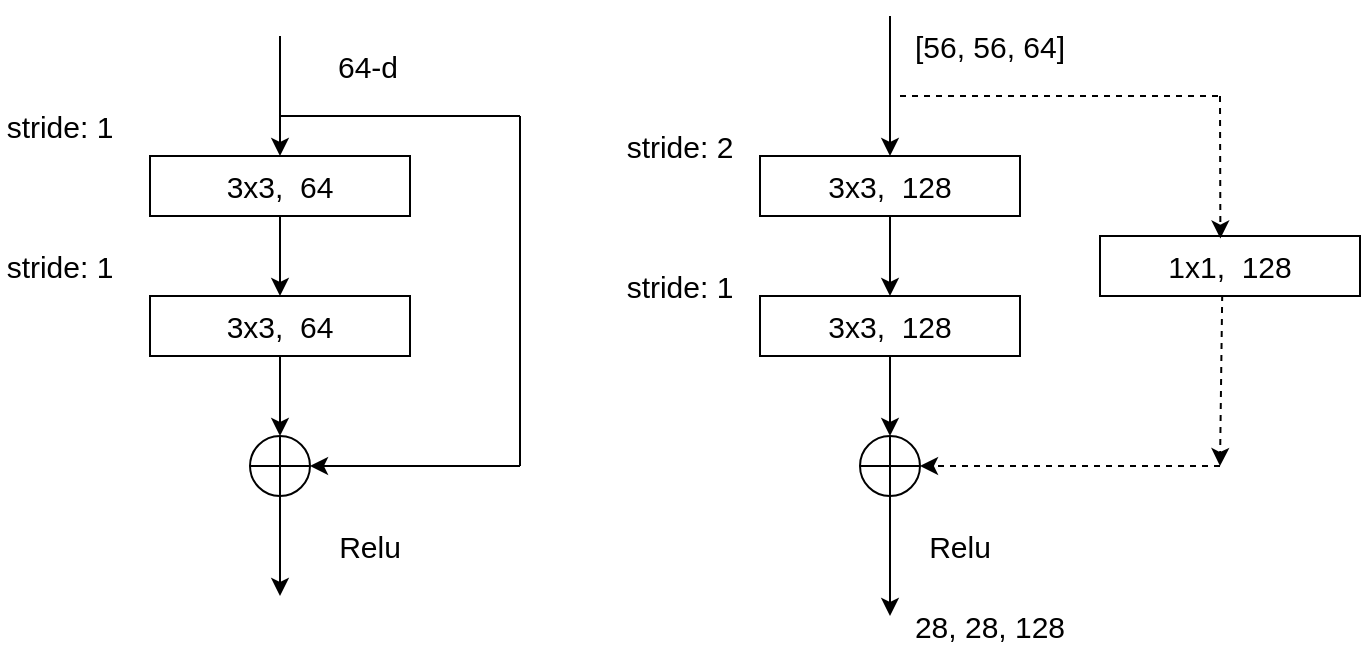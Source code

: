 <mxfile version="17.5.0" type="github">
  <diagram id="j_6UDLi3RJ-b9BGbpyXK" name="第 1 页">
    <mxGraphModel dx="823" dy="459" grid="1" gridSize="10" guides="1" tooltips="1" connect="1" arrows="1" fold="1" page="1" pageScale="1" pageWidth="827" pageHeight="1169" math="0" shadow="0">
      <root>
        <mxCell id="0" />
        <mxCell id="1" parent="0" />
        <mxCell id="iRqlwemfsiqbd64B7ARf-17" value="" style="group" vertex="1" connectable="0" parent="1">
          <mxGeometry x="90" y="70" width="260" height="280" as="geometry" />
        </mxCell>
        <mxCell id="iRqlwemfsiqbd64B7ARf-2" value="&lt;font style=&quot;font-size: 15px&quot;&gt;3x3,&amp;nbsp; 64&lt;/font&gt;" style="rounded=0;whiteSpace=wrap;html=1;" vertex="1" parent="iRqlwemfsiqbd64B7ARf-17">
          <mxGeometry x="75" y="60" width="130" height="30" as="geometry" />
        </mxCell>
        <mxCell id="iRqlwemfsiqbd64B7ARf-3" value="&lt;span style=&quot;color: rgba(0 , 0 , 0 , 0) ; font-family: monospace ; font-size: 0px&quot;&gt;%3CmxGraphModel%3E%3Croot%3E%3CmxCell%20id%3D%220%22%2F%3E%3CmxCell%20id%3D%221%22%20parent%3D%220%22%2F%3E%3CmxCell%20id%3D%222%22%20value%3D%22%26lt%3Bfont%20style%3D%26quot%3Bfont-size%3A%2015px%26quot%3B%26gt%3Bstride%3A%201%26lt%3B%2Ffont%26gt%3B%22%20style%3D%22text%3Bhtml%3D1%3BstrokeColor%3Dnone%3BfillColor%3Dnone%3Balign%3Dcenter%3BverticalAlign%3Dmiddle%3BwhiteSpace%3Dwrap%3Brounded%3D0%3B%22%20vertex%3D%221%22%20parent%3D%221%22%3E%3CmxGeometry%20x%3D%22400%22%20y%3D%22110%22%20width%3D%2260%22%20height%3D%2230%22%20as%3D%22geometry%22%2F%3E%3C%2FmxCell%3E%3C%2Froot%3E%3C%2FmxGraphModel%3E&lt;/span&gt;&lt;span style=&quot;color: rgba(0 , 0 , 0 , 0) ; font-family: monospace ; font-size: 0px&quot;&gt;%3CmxGraphModel%3E%3Croot%3E%3CmxCell%20id%3D%220%22%2F%3E%3CmxCell%20id%3D%221%22%20parent%3D%220%22%2F%3E%3CmxCell%20id%3D%222%22%20value%3D%22%26lt%3Bfont%20style%3D%26quot%3Bfont-size%3A%2015px%26quot%3B%26gt%3Bstride%3A%201%26lt%3B%2Ffont%26gt%3B%22%20style%3D%22text%3Bhtml%3D1%3BstrokeColor%3Dnone%3BfillColor%3Dnone%3Balign%3Dcenter%3BverticalAlign%3Dmiddle%3BwhiteSpace%3Dwrap%3Brounded%3D0%3B%22%20vertex%3D%221%22%20parent%3D%221%22%3E%3CmxGeometry%20x%3D%22400%22%20y%3D%22110%22%20width%3D%2260%22%20height%3D%2230%22%20as%3D%22geometry%22%2F%3E%3C%2FmxCell%3E%3C%2Froot%3E%3C%2FmxGraphModel%3E&lt;/span&gt;" style="shape=orEllipse;perimeter=ellipsePerimeter;whiteSpace=wrap;html=1;backgroundOutline=1;" vertex="1" parent="iRqlwemfsiqbd64B7ARf-17">
          <mxGeometry x="125" y="200" width="30" height="30" as="geometry" />
        </mxCell>
        <mxCell id="iRqlwemfsiqbd64B7ARf-4" value="&lt;font style=&quot;font-size: 15px&quot;&gt;stride: 1&lt;/font&gt;" style="text;html=1;strokeColor=none;fillColor=none;align=center;verticalAlign=middle;whiteSpace=wrap;rounded=0;" vertex="1" parent="iRqlwemfsiqbd64B7ARf-17">
          <mxGeometry y="30" width="60" height="30" as="geometry" />
        </mxCell>
        <mxCell id="iRqlwemfsiqbd64B7ARf-10" value="" style="edgeStyle=orthogonalEdgeStyle;rounded=0;orthogonalLoop=1;jettySize=auto;html=1;fontSize=15;" edge="1" parent="iRqlwemfsiqbd64B7ARf-17" source="iRqlwemfsiqbd64B7ARf-5" target="iRqlwemfsiqbd64B7ARf-3">
          <mxGeometry relative="1" as="geometry" />
        </mxCell>
        <mxCell id="iRqlwemfsiqbd64B7ARf-5" value="&lt;font style=&quot;font-size: 15px&quot;&gt;3x3,&amp;nbsp; 64&lt;/font&gt;" style="rounded=0;whiteSpace=wrap;html=1;" vertex="1" parent="iRqlwemfsiqbd64B7ARf-17">
          <mxGeometry x="75" y="130" width="130" height="30" as="geometry" />
        </mxCell>
        <mxCell id="iRqlwemfsiqbd64B7ARf-9" value="" style="edgeStyle=orthogonalEdgeStyle;rounded=0;orthogonalLoop=1;jettySize=auto;html=1;fontSize=15;" edge="1" parent="iRqlwemfsiqbd64B7ARf-17" source="iRqlwemfsiqbd64B7ARf-2" target="iRqlwemfsiqbd64B7ARf-5">
          <mxGeometry relative="1" as="geometry" />
        </mxCell>
        <mxCell id="iRqlwemfsiqbd64B7ARf-6" value="&lt;font style=&quot;font-size: 15px&quot;&gt;stride: 1&lt;/font&gt;" style="text;html=1;strokeColor=none;fillColor=none;align=center;verticalAlign=middle;whiteSpace=wrap;rounded=0;" vertex="1" parent="iRqlwemfsiqbd64B7ARf-17">
          <mxGeometry y="100" width="60" height="30" as="geometry" />
        </mxCell>
        <mxCell id="iRqlwemfsiqbd64B7ARf-7" value="" style="endArrow=classic;html=1;rounded=0;fontSize=15;entryX=0.5;entryY=0;entryDx=0;entryDy=0;" edge="1" parent="iRqlwemfsiqbd64B7ARf-17" target="iRqlwemfsiqbd64B7ARf-2">
          <mxGeometry width="50" height="50" relative="1" as="geometry">
            <mxPoint x="140" as="sourcePoint" />
            <mxPoint x="170" y="100" as="targetPoint" />
          </mxGeometry>
        </mxCell>
        <mxCell id="iRqlwemfsiqbd64B7ARf-11" value="" style="endArrow=classic;html=1;rounded=0;fontSize=15;exitX=0.5;exitY=1;exitDx=0;exitDy=0;" edge="1" parent="iRqlwemfsiqbd64B7ARf-17" source="iRqlwemfsiqbd64B7ARf-3">
          <mxGeometry width="50" height="50" relative="1" as="geometry">
            <mxPoint x="155" y="240" as="sourcePoint" />
            <mxPoint x="140" y="280" as="targetPoint" />
          </mxGeometry>
        </mxCell>
        <mxCell id="iRqlwemfsiqbd64B7ARf-12" value="64-d" style="text;html=1;strokeColor=none;fillColor=none;align=center;verticalAlign=middle;whiteSpace=wrap;rounded=0;fontSize=15;" vertex="1" parent="iRqlwemfsiqbd64B7ARf-17">
          <mxGeometry x="154" width="60" height="30" as="geometry" />
        </mxCell>
        <mxCell id="iRqlwemfsiqbd64B7ARf-13" value="" style="endArrow=none;html=1;rounded=0;fontSize=15;endFill=0;" edge="1" parent="iRqlwemfsiqbd64B7ARf-17">
          <mxGeometry width="50" height="50" relative="1" as="geometry">
            <mxPoint x="140" y="40" as="sourcePoint" />
            <mxPoint x="260" y="40" as="targetPoint" />
          </mxGeometry>
        </mxCell>
        <mxCell id="iRqlwemfsiqbd64B7ARf-14" value="" style="endArrow=none;html=1;rounded=0;fontSize=15;" edge="1" parent="iRqlwemfsiqbd64B7ARf-17">
          <mxGeometry width="50" height="50" relative="1" as="geometry">
            <mxPoint x="260" y="215" as="sourcePoint" />
            <mxPoint x="260" y="40" as="targetPoint" />
          </mxGeometry>
        </mxCell>
        <mxCell id="iRqlwemfsiqbd64B7ARf-15" value="" style="endArrow=classic;html=1;rounded=0;fontSize=15;entryX=1;entryY=0.5;entryDx=0;entryDy=0;" edge="1" parent="iRqlwemfsiqbd64B7ARf-17" target="iRqlwemfsiqbd64B7ARf-3">
          <mxGeometry width="50" height="50" relative="1" as="geometry">
            <mxPoint x="260" y="215" as="sourcePoint" />
            <mxPoint x="255" y="260" as="targetPoint" />
          </mxGeometry>
        </mxCell>
        <mxCell id="iRqlwemfsiqbd64B7ARf-16" value="Relu" style="text;html=1;strokeColor=none;fillColor=none;align=center;verticalAlign=middle;whiteSpace=wrap;rounded=0;fontSize=15;" vertex="1" parent="iRqlwemfsiqbd64B7ARf-17">
          <mxGeometry x="155" y="240" width="60" height="30" as="geometry" />
        </mxCell>
        <mxCell id="iRqlwemfsiqbd64B7ARf-38" style="edgeStyle=orthogonalEdgeStyle;rounded=0;orthogonalLoop=1;jettySize=auto;html=1;exitX=0.5;exitY=1;exitDx=0;exitDy=0;fontSize=15;endArrow=classic;endFill=1;" edge="1" parent="1" source="iRqlwemfsiqbd64B7ARf-19" target="iRqlwemfsiqbd64B7ARf-20">
          <mxGeometry relative="1" as="geometry" />
        </mxCell>
        <mxCell id="iRqlwemfsiqbd64B7ARf-19" value="&lt;font style=&quot;font-size: 15px&quot;&gt;3x3,&amp;nbsp; 128&lt;/font&gt;" style="rounded=0;whiteSpace=wrap;html=1;" vertex="1" parent="1">
          <mxGeometry x="470" y="130" width="130" height="30" as="geometry" />
        </mxCell>
        <mxCell id="iRqlwemfsiqbd64B7ARf-41" value="" style="edgeStyle=orthogonalEdgeStyle;rounded=0;orthogonalLoop=1;jettySize=auto;html=1;fontSize=15;endArrow=classic;endFill=1;" edge="1" parent="1" source="iRqlwemfsiqbd64B7ARf-20" target="iRqlwemfsiqbd64B7ARf-40">
          <mxGeometry relative="1" as="geometry" />
        </mxCell>
        <mxCell id="iRqlwemfsiqbd64B7ARf-20" value="&lt;font style=&quot;font-size: 15px&quot;&gt;3x3,&amp;nbsp; 128&lt;/font&gt;" style="rounded=0;whiteSpace=wrap;html=1;" vertex="1" parent="1">
          <mxGeometry x="470" y="200" width="130" height="30" as="geometry" />
        </mxCell>
        <mxCell id="iRqlwemfsiqbd64B7ARf-21" value="&lt;font style=&quot;font-size: 15px&quot;&gt;stride: 2&lt;/font&gt;" style="text;html=1;strokeColor=none;fillColor=none;align=center;verticalAlign=middle;whiteSpace=wrap;rounded=0;" vertex="1" parent="1">
          <mxGeometry x="400" y="110" width="60" height="30" as="geometry" />
        </mxCell>
        <mxCell id="iRqlwemfsiqbd64B7ARf-37" value="&lt;font style=&quot;font-size: 15px&quot;&gt;stride: 1&lt;/font&gt;" style="text;html=1;strokeColor=none;fillColor=none;align=center;verticalAlign=middle;whiteSpace=wrap;rounded=0;" vertex="1" parent="1">
          <mxGeometry x="400" y="180" width="60" height="30" as="geometry" />
        </mxCell>
        <mxCell id="iRqlwemfsiqbd64B7ARf-40" value="" style="shape=orEllipse;perimeter=ellipsePerimeter;whiteSpace=wrap;html=1;backgroundOutline=1;fontSize=15;" vertex="1" parent="1">
          <mxGeometry x="520" y="270" width="30" height="30" as="geometry" />
        </mxCell>
        <mxCell id="iRqlwemfsiqbd64B7ARf-42" value="" style="endArrow=classic;html=1;rounded=0;fontSize=15;exitX=0.5;exitY=1;exitDx=0;exitDy=0;" edge="1" parent="1" source="iRqlwemfsiqbd64B7ARf-40">
          <mxGeometry width="50" height="50" relative="1" as="geometry">
            <mxPoint x="340" y="280" as="sourcePoint" />
            <mxPoint x="535" y="360" as="targetPoint" />
          </mxGeometry>
        </mxCell>
        <mxCell id="iRqlwemfsiqbd64B7ARf-43" value="" style="endArrow=classic;html=1;rounded=0;fontSize=15;entryX=0.5;entryY=0;entryDx=0;entryDy=0;" edge="1" parent="1" target="iRqlwemfsiqbd64B7ARf-19">
          <mxGeometry width="50" height="50" relative="1" as="geometry">
            <mxPoint x="535" y="60" as="sourcePoint" />
            <mxPoint x="390" y="230" as="targetPoint" />
          </mxGeometry>
        </mxCell>
        <mxCell id="iRqlwemfsiqbd64B7ARf-44" value="" style="endArrow=none;dashed=1;html=1;rounded=0;fontSize=15;" edge="1" parent="1">
          <mxGeometry width="50" height="50" relative="1" as="geometry">
            <mxPoint x="540" y="100" as="sourcePoint" />
            <mxPoint x="700" y="100" as="targetPoint" />
          </mxGeometry>
        </mxCell>
        <mxCell id="iRqlwemfsiqbd64B7ARf-46" value="" style="endArrow=classic;html=1;rounded=0;fontSize=15;entryX=1;entryY=0.5;entryDx=0;entryDy=0;dashed=1;" edge="1" parent="1" target="iRqlwemfsiqbd64B7ARf-40">
          <mxGeometry width="50" height="50" relative="1" as="geometry">
            <mxPoint x="700" y="285" as="sourcePoint" />
            <mxPoint x="590" y="270" as="targetPoint" />
          </mxGeometry>
        </mxCell>
        <mxCell id="iRqlwemfsiqbd64B7ARf-47" value="&lt;font style=&quot;font-size: 15px&quot;&gt;1x1,&amp;nbsp; 128&lt;/font&gt;" style="rounded=0;whiteSpace=wrap;html=1;" vertex="1" parent="1">
          <mxGeometry x="640" y="170" width="130" height="30" as="geometry" />
        </mxCell>
        <mxCell id="iRqlwemfsiqbd64B7ARf-48" value="" style="endArrow=classic;html=1;rounded=0;dashed=1;fontSize=15;entryX=0.463;entryY=0.042;entryDx=0;entryDy=0;entryPerimeter=0;" edge="1" parent="1" target="iRqlwemfsiqbd64B7ARf-47">
          <mxGeometry width="50" height="50" relative="1" as="geometry">
            <mxPoint x="700" y="100" as="sourcePoint" />
            <mxPoint x="690" y="180" as="targetPoint" />
          </mxGeometry>
        </mxCell>
        <mxCell id="iRqlwemfsiqbd64B7ARf-49" value="" style="endArrow=classic;html=1;rounded=0;dashed=1;fontSize=15;exitX=0.47;exitY=0.983;exitDx=0;exitDy=0;exitPerimeter=0;" edge="1" parent="1" source="iRqlwemfsiqbd64B7ARf-47">
          <mxGeometry width="50" height="50" relative="1" as="geometry">
            <mxPoint x="699.93" y="207.28" as="sourcePoint" />
            <mxPoint x="700" y="285" as="targetPoint" />
          </mxGeometry>
        </mxCell>
        <mxCell id="iRqlwemfsiqbd64B7ARf-50" value="[56, 56, 64]" style="text;html=1;strokeColor=none;fillColor=none;align=center;verticalAlign=middle;whiteSpace=wrap;rounded=0;fontSize=15;" vertex="1" parent="1">
          <mxGeometry x="540" y="60" width="90" height="30" as="geometry" />
        </mxCell>
        <mxCell id="iRqlwemfsiqbd64B7ARf-52" value="28, 28, 128" style="text;html=1;strokeColor=none;fillColor=none;align=center;verticalAlign=middle;whiteSpace=wrap;rounded=0;fontSize=15;" vertex="1" parent="1">
          <mxGeometry x="540" y="350" width="90" height="30" as="geometry" />
        </mxCell>
        <mxCell id="iRqlwemfsiqbd64B7ARf-68" value="Relu" style="text;html=1;strokeColor=none;fillColor=none;align=center;verticalAlign=middle;whiteSpace=wrap;rounded=0;fontSize=15;" vertex="1" parent="1">
          <mxGeometry x="540" y="310" width="60" height="30" as="geometry" />
        </mxCell>
      </root>
    </mxGraphModel>
  </diagram>
</mxfile>

